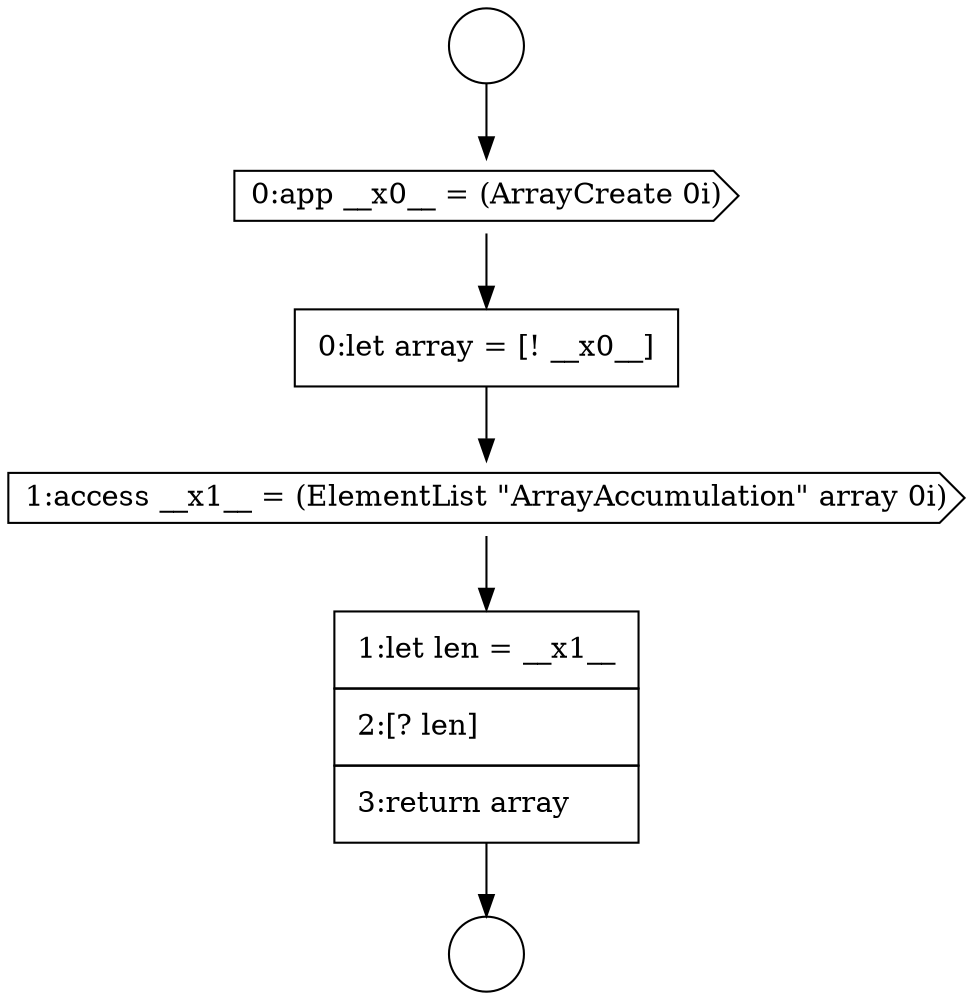 digraph {
  node3938 [shape=cds, label=<<font color="black">1:access __x1__ = (ElementList &quot;ArrayAccumulation&quot; array 0i)</font>> color="black" fillcolor="white" style=filled]
  node3934 [shape=circle label=" " color="black" fillcolor="white" style=filled]
  node3935 [shape=circle label=" " color="black" fillcolor="white" style=filled]
  node3937 [shape=none, margin=0, label=<<font color="black">
    <table border="0" cellborder="1" cellspacing="0" cellpadding="10">
      <tr><td align="left">0:let array = [! __x0__]</td></tr>
    </table>
  </font>> color="black" fillcolor="white" style=filled]
  node3936 [shape=cds, label=<<font color="black">0:app __x0__ = (ArrayCreate 0i)</font>> color="black" fillcolor="white" style=filled]
  node3939 [shape=none, margin=0, label=<<font color="black">
    <table border="0" cellborder="1" cellspacing="0" cellpadding="10">
      <tr><td align="left">1:let len = __x1__</td></tr>
      <tr><td align="left">2:[? len]</td></tr>
      <tr><td align="left">3:return array</td></tr>
    </table>
  </font>> color="black" fillcolor="white" style=filled]
  node3937 -> node3938 [ color="black"]
  node3936 -> node3937 [ color="black"]
  node3938 -> node3939 [ color="black"]
  node3934 -> node3936 [ color="black"]
  node3939 -> node3935 [ color="black"]
}
